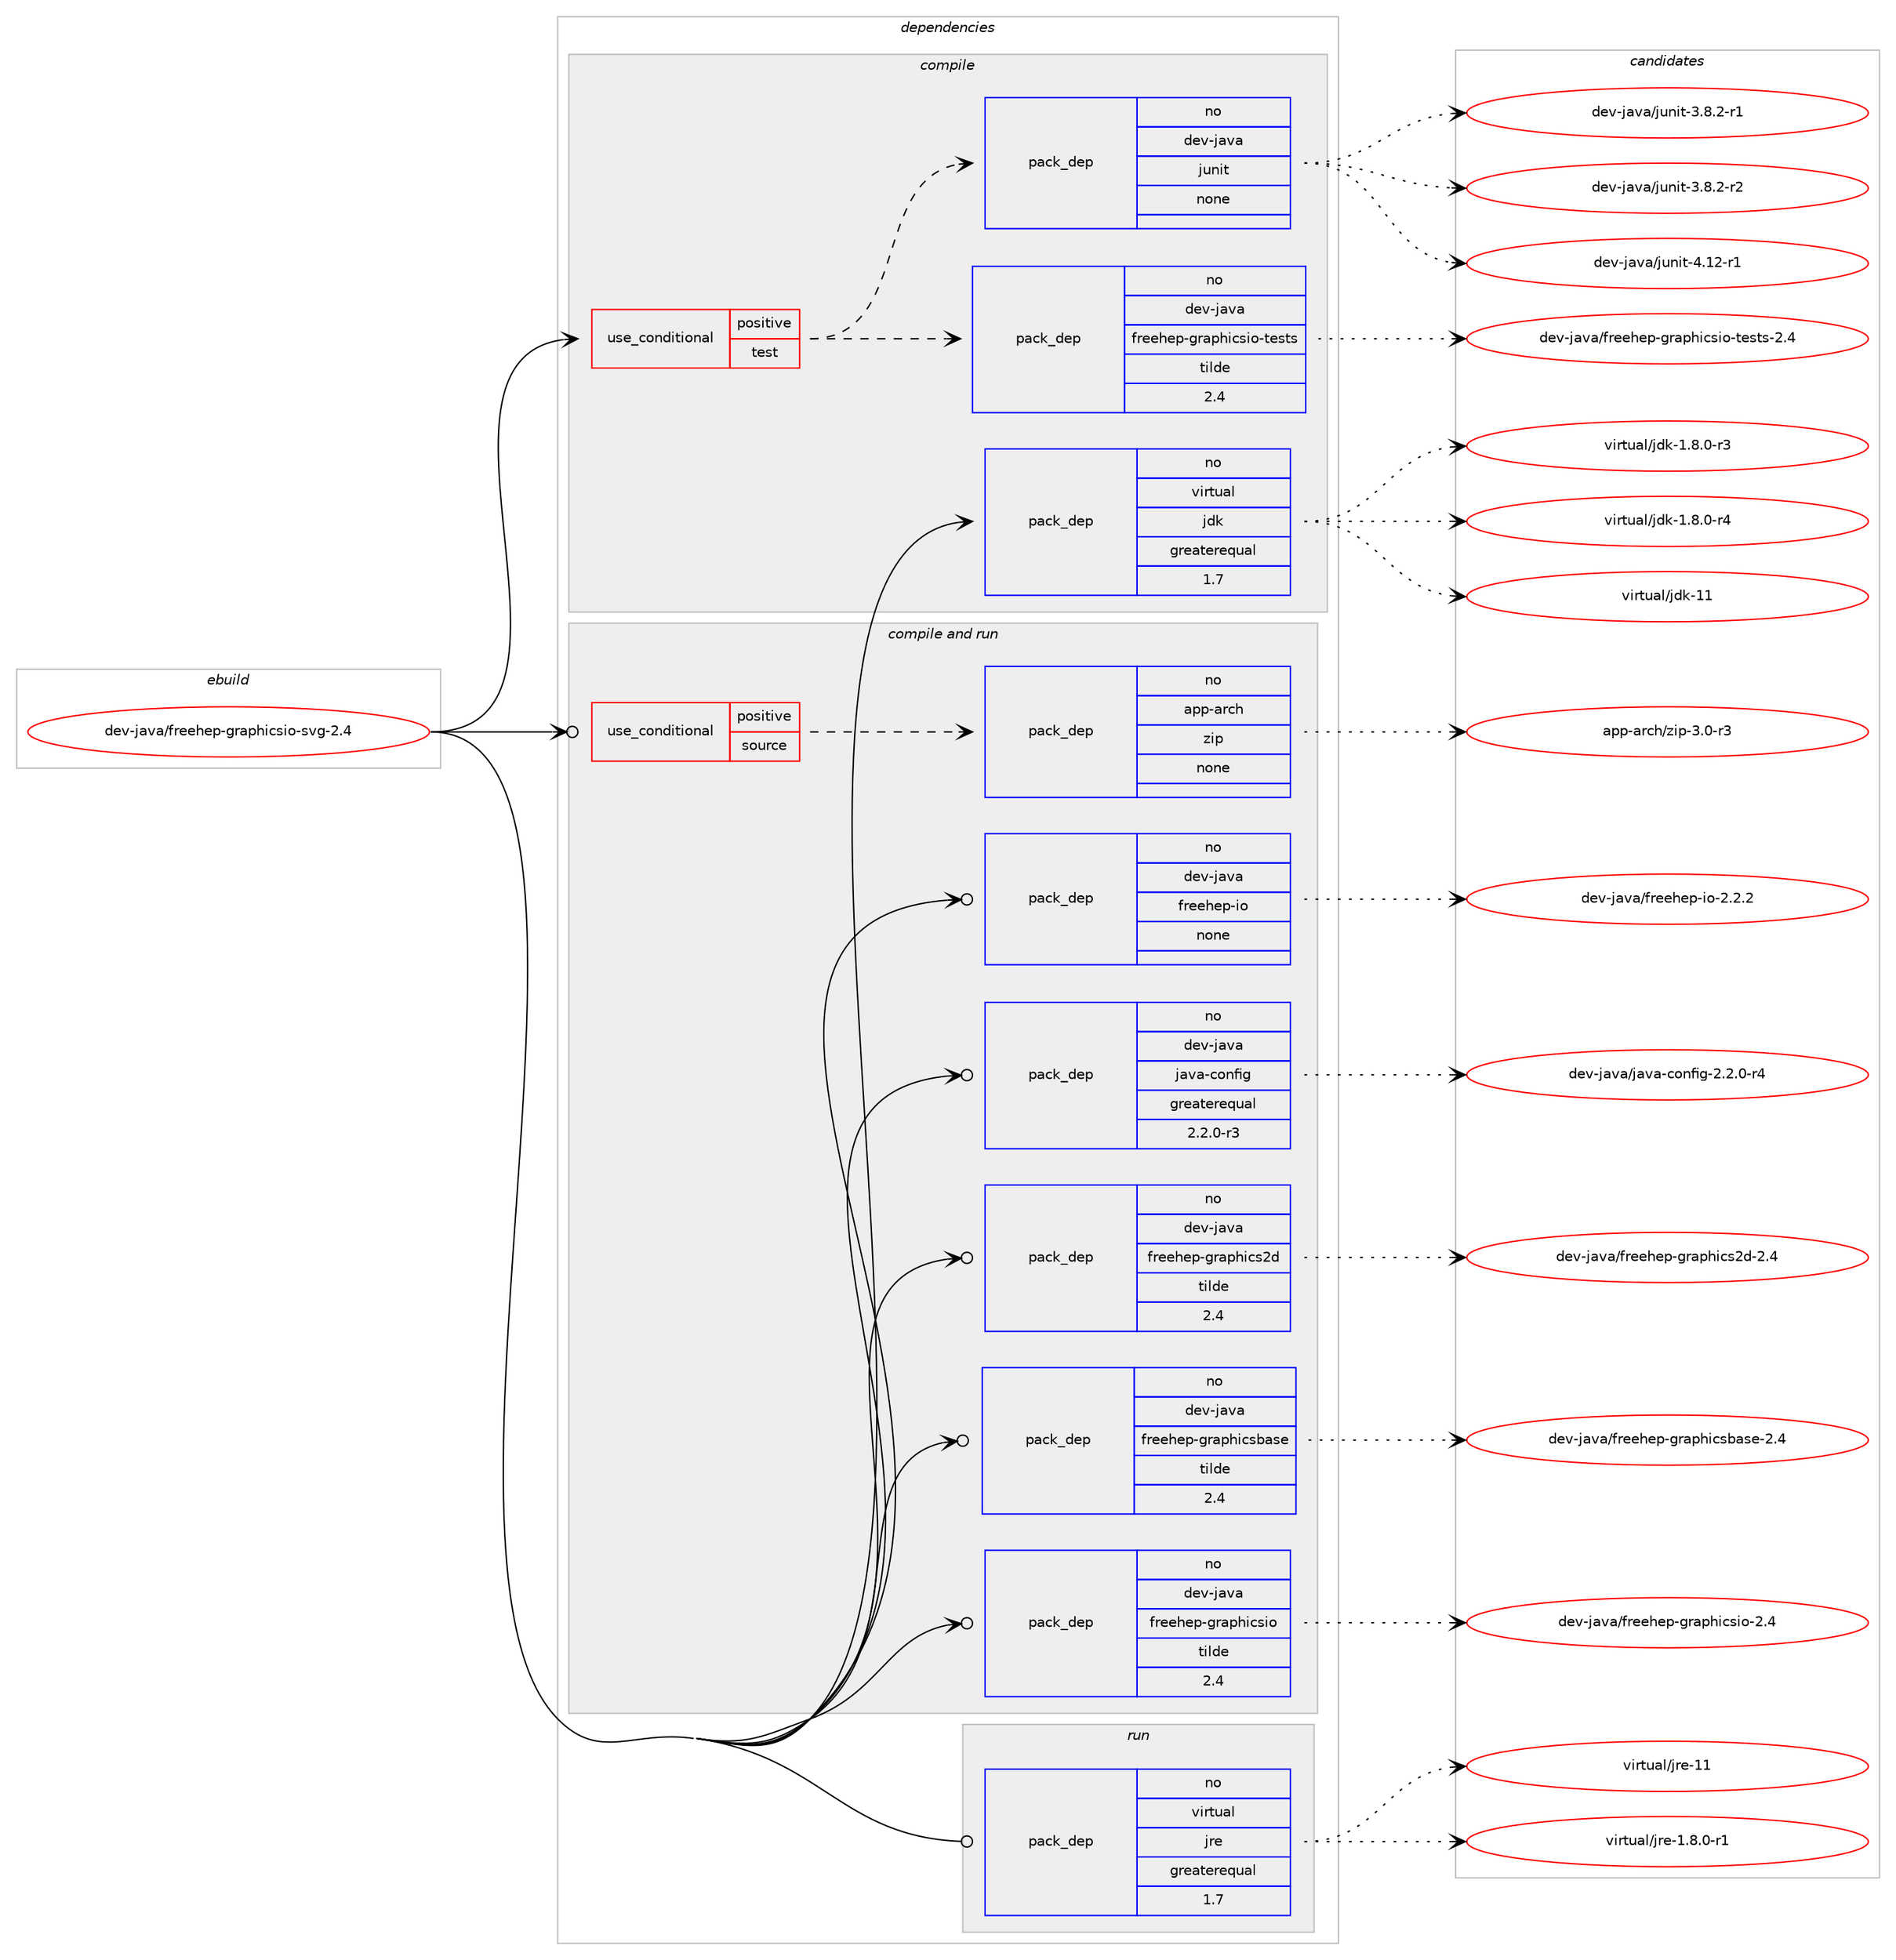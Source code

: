 digraph prolog {

# *************
# Graph options
# *************

newrank=true;
concentrate=true;
compound=true;
graph [rankdir=LR,fontname=Helvetica,fontsize=10,ranksep=1.5];#, ranksep=2.5, nodesep=0.2];
edge  [arrowhead=vee];
node  [fontname=Helvetica,fontsize=10];

# **********
# The ebuild
# **********

subgraph cluster_leftcol {
color=gray;
rank=same;
label=<<i>ebuild</i>>;
id [label="dev-java/freehep-graphicsio-svg-2.4", color=red, width=4, href="../dev-java/freehep-graphicsio-svg-2.4.svg"];
}

# ****************
# The dependencies
# ****************

subgraph cluster_midcol {
color=gray;
label=<<i>dependencies</i>>;
subgraph cluster_compile {
fillcolor="#eeeeee";
style=filled;
label=<<i>compile</i>>;
subgraph cond362667 {
dependency1352610 [label=<<TABLE BORDER="0" CELLBORDER="1" CELLSPACING="0" CELLPADDING="4"><TR><TD ROWSPAN="3" CELLPADDING="10">use_conditional</TD></TR><TR><TD>positive</TD></TR><TR><TD>test</TD></TR></TABLE>>, shape=none, color=red];
subgraph pack967513 {
dependency1352611 [label=<<TABLE BORDER="0" CELLBORDER="1" CELLSPACING="0" CELLPADDING="4" WIDTH="220"><TR><TD ROWSPAN="6" CELLPADDING="30">pack_dep</TD></TR><TR><TD WIDTH="110">no</TD></TR><TR><TD>dev-java</TD></TR><TR><TD>freehep-graphicsio-tests</TD></TR><TR><TD>tilde</TD></TR><TR><TD>2.4</TD></TR></TABLE>>, shape=none, color=blue];
}
dependency1352610:e -> dependency1352611:w [weight=20,style="dashed",arrowhead="vee"];
subgraph pack967514 {
dependency1352612 [label=<<TABLE BORDER="0" CELLBORDER="1" CELLSPACING="0" CELLPADDING="4" WIDTH="220"><TR><TD ROWSPAN="6" CELLPADDING="30">pack_dep</TD></TR><TR><TD WIDTH="110">no</TD></TR><TR><TD>dev-java</TD></TR><TR><TD>junit</TD></TR><TR><TD>none</TD></TR><TR><TD></TD></TR></TABLE>>, shape=none, color=blue];
}
dependency1352610:e -> dependency1352612:w [weight=20,style="dashed",arrowhead="vee"];
}
id:e -> dependency1352610:w [weight=20,style="solid",arrowhead="vee"];
subgraph pack967515 {
dependency1352613 [label=<<TABLE BORDER="0" CELLBORDER="1" CELLSPACING="0" CELLPADDING="4" WIDTH="220"><TR><TD ROWSPAN="6" CELLPADDING="30">pack_dep</TD></TR><TR><TD WIDTH="110">no</TD></TR><TR><TD>virtual</TD></TR><TR><TD>jdk</TD></TR><TR><TD>greaterequal</TD></TR><TR><TD>1.7</TD></TR></TABLE>>, shape=none, color=blue];
}
id:e -> dependency1352613:w [weight=20,style="solid",arrowhead="vee"];
}
subgraph cluster_compileandrun {
fillcolor="#eeeeee";
style=filled;
label=<<i>compile and run</i>>;
subgraph cond362668 {
dependency1352614 [label=<<TABLE BORDER="0" CELLBORDER="1" CELLSPACING="0" CELLPADDING="4"><TR><TD ROWSPAN="3" CELLPADDING="10">use_conditional</TD></TR><TR><TD>positive</TD></TR><TR><TD>source</TD></TR></TABLE>>, shape=none, color=red];
subgraph pack967516 {
dependency1352615 [label=<<TABLE BORDER="0" CELLBORDER="1" CELLSPACING="0" CELLPADDING="4" WIDTH="220"><TR><TD ROWSPAN="6" CELLPADDING="30">pack_dep</TD></TR><TR><TD WIDTH="110">no</TD></TR><TR><TD>app-arch</TD></TR><TR><TD>zip</TD></TR><TR><TD>none</TD></TR><TR><TD></TD></TR></TABLE>>, shape=none, color=blue];
}
dependency1352614:e -> dependency1352615:w [weight=20,style="dashed",arrowhead="vee"];
}
id:e -> dependency1352614:w [weight=20,style="solid",arrowhead="odotvee"];
subgraph pack967517 {
dependency1352616 [label=<<TABLE BORDER="0" CELLBORDER="1" CELLSPACING="0" CELLPADDING="4" WIDTH="220"><TR><TD ROWSPAN="6" CELLPADDING="30">pack_dep</TD></TR><TR><TD WIDTH="110">no</TD></TR><TR><TD>dev-java</TD></TR><TR><TD>freehep-graphics2d</TD></TR><TR><TD>tilde</TD></TR><TR><TD>2.4</TD></TR></TABLE>>, shape=none, color=blue];
}
id:e -> dependency1352616:w [weight=20,style="solid",arrowhead="odotvee"];
subgraph pack967518 {
dependency1352617 [label=<<TABLE BORDER="0" CELLBORDER="1" CELLSPACING="0" CELLPADDING="4" WIDTH="220"><TR><TD ROWSPAN="6" CELLPADDING="30">pack_dep</TD></TR><TR><TD WIDTH="110">no</TD></TR><TR><TD>dev-java</TD></TR><TR><TD>freehep-graphicsbase</TD></TR><TR><TD>tilde</TD></TR><TR><TD>2.4</TD></TR></TABLE>>, shape=none, color=blue];
}
id:e -> dependency1352617:w [weight=20,style="solid",arrowhead="odotvee"];
subgraph pack967519 {
dependency1352618 [label=<<TABLE BORDER="0" CELLBORDER="1" CELLSPACING="0" CELLPADDING="4" WIDTH="220"><TR><TD ROWSPAN="6" CELLPADDING="30">pack_dep</TD></TR><TR><TD WIDTH="110">no</TD></TR><TR><TD>dev-java</TD></TR><TR><TD>freehep-graphicsio</TD></TR><TR><TD>tilde</TD></TR><TR><TD>2.4</TD></TR></TABLE>>, shape=none, color=blue];
}
id:e -> dependency1352618:w [weight=20,style="solid",arrowhead="odotvee"];
subgraph pack967520 {
dependency1352619 [label=<<TABLE BORDER="0" CELLBORDER="1" CELLSPACING="0" CELLPADDING="4" WIDTH="220"><TR><TD ROWSPAN="6" CELLPADDING="30">pack_dep</TD></TR><TR><TD WIDTH="110">no</TD></TR><TR><TD>dev-java</TD></TR><TR><TD>freehep-io</TD></TR><TR><TD>none</TD></TR><TR><TD></TD></TR></TABLE>>, shape=none, color=blue];
}
id:e -> dependency1352619:w [weight=20,style="solid",arrowhead="odotvee"];
subgraph pack967521 {
dependency1352620 [label=<<TABLE BORDER="0" CELLBORDER="1" CELLSPACING="0" CELLPADDING="4" WIDTH="220"><TR><TD ROWSPAN="6" CELLPADDING="30">pack_dep</TD></TR><TR><TD WIDTH="110">no</TD></TR><TR><TD>dev-java</TD></TR><TR><TD>java-config</TD></TR><TR><TD>greaterequal</TD></TR><TR><TD>2.2.0-r3</TD></TR></TABLE>>, shape=none, color=blue];
}
id:e -> dependency1352620:w [weight=20,style="solid",arrowhead="odotvee"];
}
subgraph cluster_run {
fillcolor="#eeeeee";
style=filled;
label=<<i>run</i>>;
subgraph pack967522 {
dependency1352621 [label=<<TABLE BORDER="0" CELLBORDER="1" CELLSPACING="0" CELLPADDING="4" WIDTH="220"><TR><TD ROWSPAN="6" CELLPADDING="30">pack_dep</TD></TR><TR><TD WIDTH="110">no</TD></TR><TR><TD>virtual</TD></TR><TR><TD>jre</TD></TR><TR><TD>greaterequal</TD></TR><TR><TD>1.7</TD></TR></TABLE>>, shape=none, color=blue];
}
id:e -> dependency1352621:w [weight=20,style="solid",arrowhead="odot"];
}
}

# **************
# The candidates
# **************

subgraph cluster_choices {
rank=same;
color=gray;
label=<<i>candidates</i>>;

subgraph choice967513 {
color=black;
nodesep=1;
choice100101118451069711897471021141011011041011124510311497112104105991151051114511610111511611545504652 [label="dev-java/freehep-graphicsio-tests-2.4", color=red, width=4,href="../dev-java/freehep-graphicsio-tests-2.4.svg"];
dependency1352611:e -> choice100101118451069711897471021141011011041011124510311497112104105991151051114511610111511611545504652:w [style=dotted,weight="100"];
}
subgraph choice967514 {
color=black;
nodesep=1;
choice100101118451069711897471061171101051164551465646504511449 [label="dev-java/junit-3.8.2-r1", color=red, width=4,href="../dev-java/junit-3.8.2-r1.svg"];
choice100101118451069711897471061171101051164551465646504511450 [label="dev-java/junit-3.8.2-r2", color=red, width=4,href="../dev-java/junit-3.8.2-r2.svg"];
choice1001011184510697118974710611711010511645524649504511449 [label="dev-java/junit-4.12-r1", color=red, width=4,href="../dev-java/junit-4.12-r1.svg"];
dependency1352612:e -> choice100101118451069711897471061171101051164551465646504511449:w [style=dotted,weight="100"];
dependency1352612:e -> choice100101118451069711897471061171101051164551465646504511450:w [style=dotted,weight="100"];
dependency1352612:e -> choice1001011184510697118974710611711010511645524649504511449:w [style=dotted,weight="100"];
}
subgraph choice967515 {
color=black;
nodesep=1;
choice11810511411611797108471061001074549465646484511451 [label="virtual/jdk-1.8.0-r3", color=red, width=4,href="../virtual/jdk-1.8.0-r3.svg"];
choice11810511411611797108471061001074549465646484511452 [label="virtual/jdk-1.8.0-r4", color=red, width=4,href="../virtual/jdk-1.8.0-r4.svg"];
choice1181051141161179710847106100107454949 [label="virtual/jdk-11", color=red, width=4,href="../virtual/jdk-11.svg"];
dependency1352613:e -> choice11810511411611797108471061001074549465646484511451:w [style=dotted,weight="100"];
dependency1352613:e -> choice11810511411611797108471061001074549465646484511452:w [style=dotted,weight="100"];
dependency1352613:e -> choice1181051141161179710847106100107454949:w [style=dotted,weight="100"];
}
subgraph choice967516 {
color=black;
nodesep=1;
choice9711211245971149910447122105112455146484511451 [label="app-arch/zip-3.0-r3", color=red, width=4,href="../app-arch/zip-3.0-r3.svg"];
dependency1352615:e -> choice9711211245971149910447122105112455146484511451:w [style=dotted,weight="100"];
}
subgraph choice967517 {
color=black;
nodesep=1;
choice100101118451069711897471021141011011041011124510311497112104105991155010045504652 [label="dev-java/freehep-graphics2d-2.4", color=red, width=4,href="../dev-java/freehep-graphics2d-2.4.svg"];
dependency1352616:e -> choice100101118451069711897471021141011011041011124510311497112104105991155010045504652:w [style=dotted,weight="100"];
}
subgraph choice967518 {
color=black;
nodesep=1;
choice10010111845106971189747102114101101104101112451031149711210410599115989711510145504652 [label="dev-java/freehep-graphicsbase-2.4", color=red, width=4,href="../dev-java/freehep-graphicsbase-2.4.svg"];
dependency1352617:e -> choice10010111845106971189747102114101101104101112451031149711210410599115989711510145504652:w [style=dotted,weight="100"];
}
subgraph choice967519 {
color=black;
nodesep=1;
choice1001011184510697118974710211410110110410111245103114971121041059911510511145504652 [label="dev-java/freehep-graphicsio-2.4", color=red, width=4,href="../dev-java/freehep-graphicsio-2.4.svg"];
dependency1352618:e -> choice1001011184510697118974710211410110110410111245103114971121041059911510511145504652:w [style=dotted,weight="100"];
}
subgraph choice967520 {
color=black;
nodesep=1;
choice1001011184510697118974710211410110110410111245105111455046504650 [label="dev-java/freehep-io-2.2.2", color=red, width=4,href="../dev-java/freehep-io-2.2.2.svg"];
dependency1352619:e -> choice1001011184510697118974710211410110110410111245105111455046504650:w [style=dotted,weight="100"];
}
subgraph choice967521 {
color=black;
nodesep=1;
choice10010111845106971189747106971189745991111101021051034550465046484511452 [label="dev-java/java-config-2.2.0-r4", color=red, width=4,href="../dev-java/java-config-2.2.0-r4.svg"];
dependency1352620:e -> choice10010111845106971189747106971189745991111101021051034550465046484511452:w [style=dotted,weight="100"];
}
subgraph choice967522 {
color=black;
nodesep=1;
choice11810511411611797108471061141014549465646484511449 [label="virtual/jre-1.8.0-r1", color=red, width=4,href="../virtual/jre-1.8.0-r1.svg"];
choice1181051141161179710847106114101454949 [label="virtual/jre-11", color=red, width=4,href="../virtual/jre-11.svg"];
dependency1352621:e -> choice11810511411611797108471061141014549465646484511449:w [style=dotted,weight="100"];
dependency1352621:e -> choice1181051141161179710847106114101454949:w [style=dotted,weight="100"];
}
}

}
